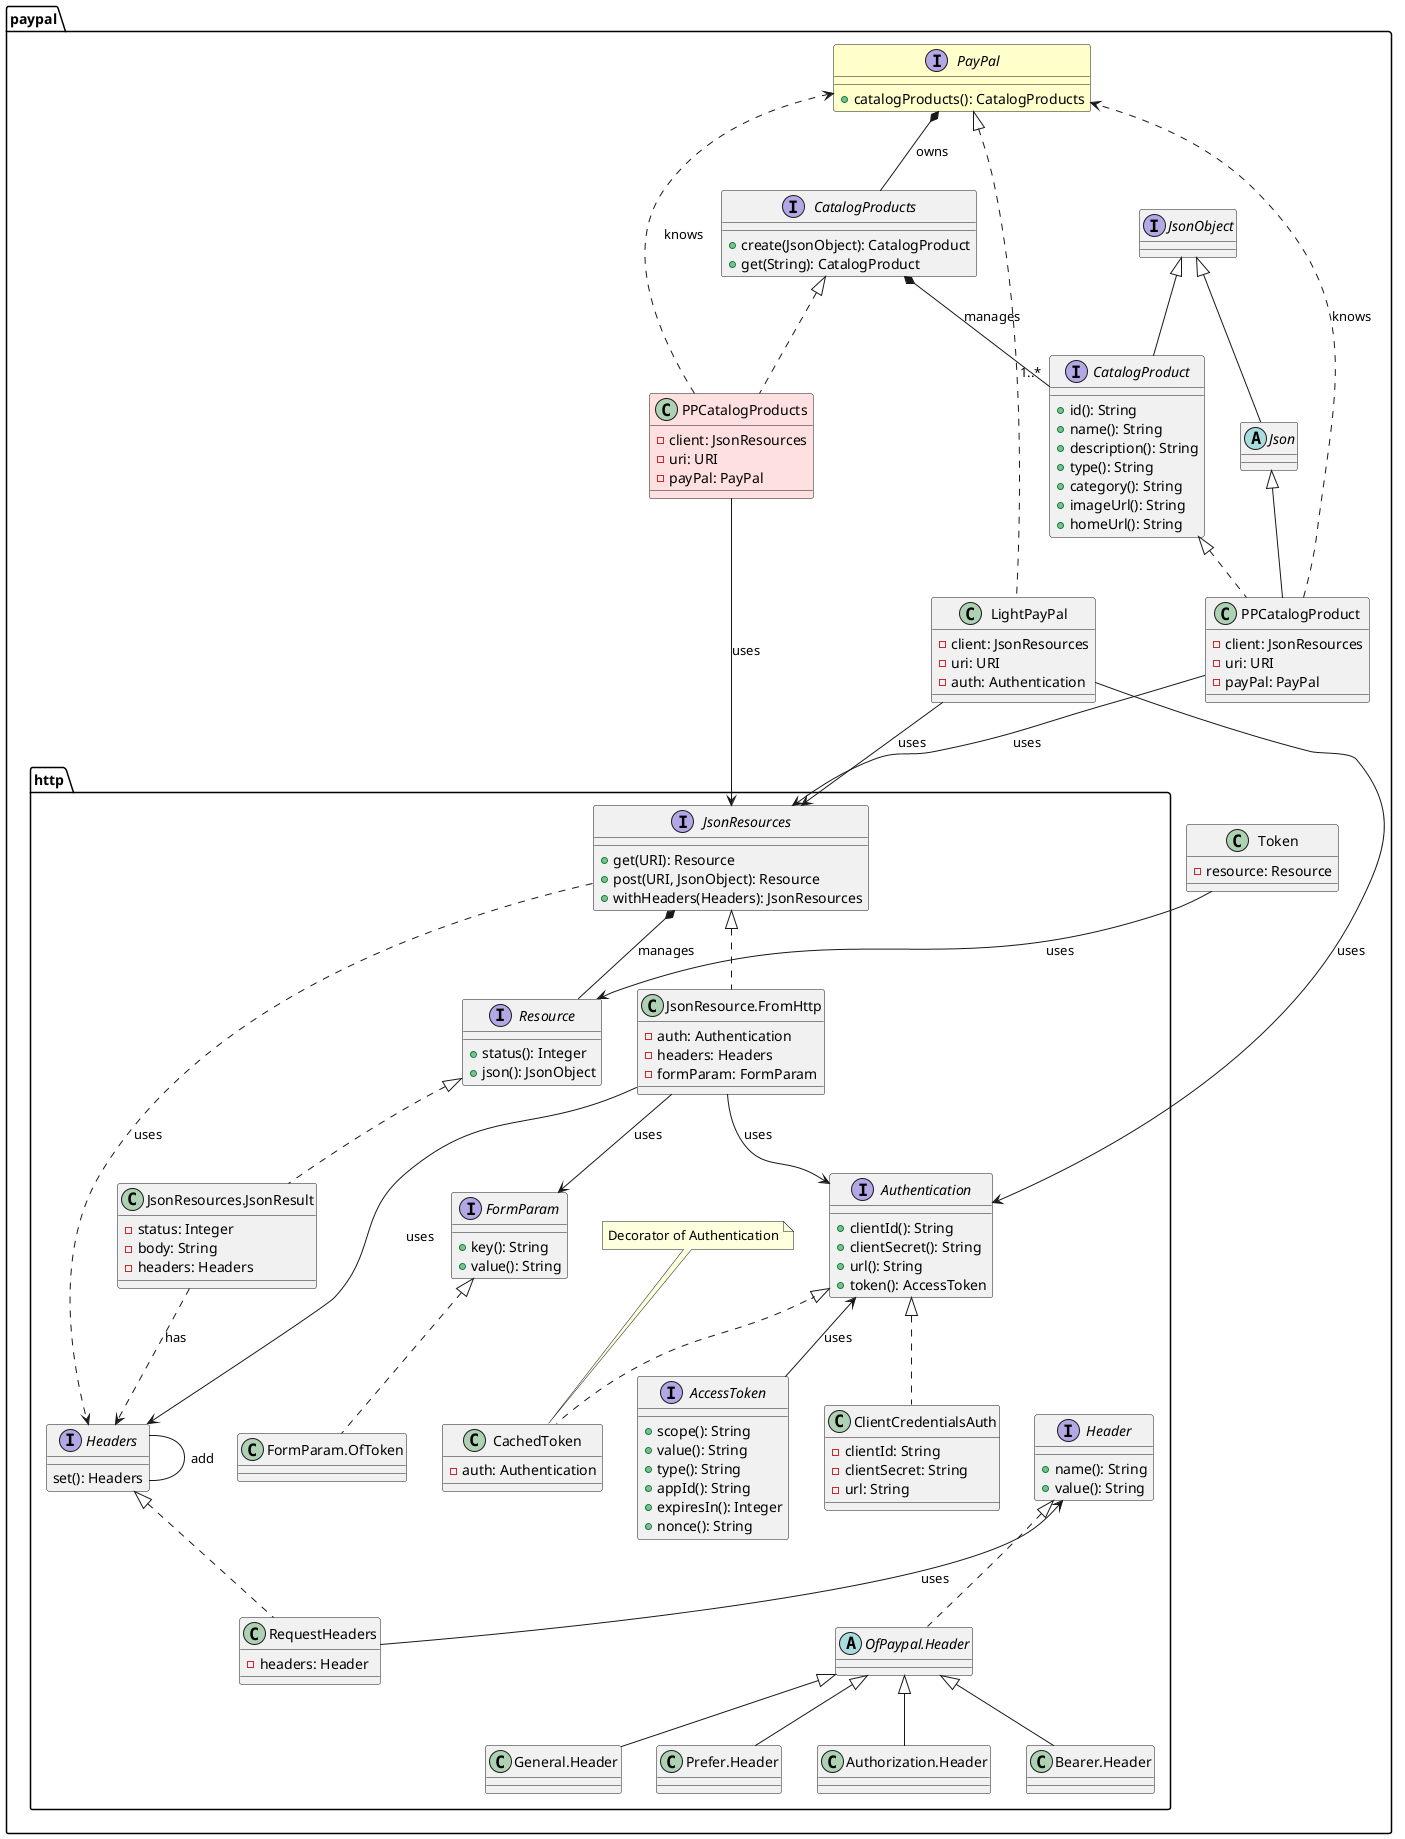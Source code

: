 @startuml

package paypal {

    package http {
        interface Authentication {
            +clientId(): String
            +clientSecret(): String
            +url(): String
            +token(): AccessToken
        }

        interface AccessToken {
            +scope(): String
            +value(): String
            +type(): String
            +appId(): String
            +expiresIn(): Integer
            +nonce(): String
        }
        Authentication <-- AccessToken : uses

        interface FormParam {
            +key(): String
            +value(): String
        }

        class "FormParam.OfToken" as OfToken {}
        FormParam <|.. OfToken

        interface Header {
            +name(): String
            +value(): String
        }
        abstract class "OfPaypal.Header" as OfPaypal
        Header <|.. OfPaypal

        class "General.Header" as General
        OfPaypal <|-- General
        class "Prefer.Header" as Prefer
        OfPaypal <|-- Prefer
        class "Authorization.Header" as Authorization
        OfPaypal <|-- Authorization
        class "Bearer.Header" as Bearer
        OfPaypal <|-- Bearer

        interface Headers {
            set(): Headers
        }
        Headers -- Headers : add

        class RequestHeaders implements Headers {
            -headers: Header
        }
        Header <-- RequestHeaders : uses

        interface JsonResources {
            +get(URI): Resource
            +post(URI, JsonObject): Resource
            +withHeaders(Headers): JsonResources
        }
        JsonResources *-- Resource : manages
        JsonResources ..> Headers : uses

        class "JsonResource.FromHttp" as FromHttp implements JsonResources {
            -auth: Authentication
            -headers: Headers
            -formParam: FormParam
        }
        FromHttp --> Authentication : uses
        FromHttp --> Headers : uses
        FromHttp --> FormParam : uses

        interface Resource {
            +status(): Integer
            +json(): JsonObject
        }

        class "JsonResources.JsonResult" as JsonResult implements Resource {
            -status: Integer
            -body: String
            -headers: Headers
        }
        JsonResult ..> Headers : has

        class ClientCredentialsAuth {
            -clientId: String
            -clientSecret: String
            -url: String

        }
        Authentication <|.. ClientCredentialsAuth

        class CachedToken {
            -auth: Authentication
        }
        note top of CachedToken
           Decorator of Authentication
        end note
        Authentication <|.. CachedToken
    }

    interface PayPal #Business {
        +catalogProducts(): CatalogProducts
    }

    class LightPayPal {
        -client: JsonResources
        -uri: URI
        -auth: Authentication
    }
    PayPal <|.. LightPayPal
    LightPayPal --> JsonResources : uses
    LightPayPal --> Authentication : uses

    PayPal *-- CatalogProducts : owns

    interface CatalogProducts {
        +create(JsonObject): CatalogProduct
        +get(String): CatalogProduct
    }
    class PPCatalogProducts #Implementation {
        -client: JsonResources
        -uri: URI
        -payPal: PayPal
    }
    CatalogProducts <|.. PPCatalogProducts
    PPCatalogProducts --> JsonResources : uses
    PPCatalogProducts ..> PayPal : knows

    interface CatalogProduct {
        +id(): String
        +name(): String
        +description(): String
        +type(): String
        +category(): String
        +imageUrl(): String
        +homeUrl(): String
    }
    class PPCatalogProduct{
        -client: JsonResources
        -uri: URI
        -payPal: PayPal
    }
    CatalogProduct <|.. PPCatalogProduct
    Json <|-- PPCatalogProduct
    PPCatalogProduct --> JsonResources : uses
    PPCatalogProduct ..> PayPal : knows

    interface JsonObject {}
    abstract class Json extends JsonObject
    JsonObject <|-- CatalogProduct

    CatalogProducts *-- "1..*" CatalogProduct : manages

    class Token {
        -resource: Resource
    }
    Token --> Resource : uses
}

@enduml